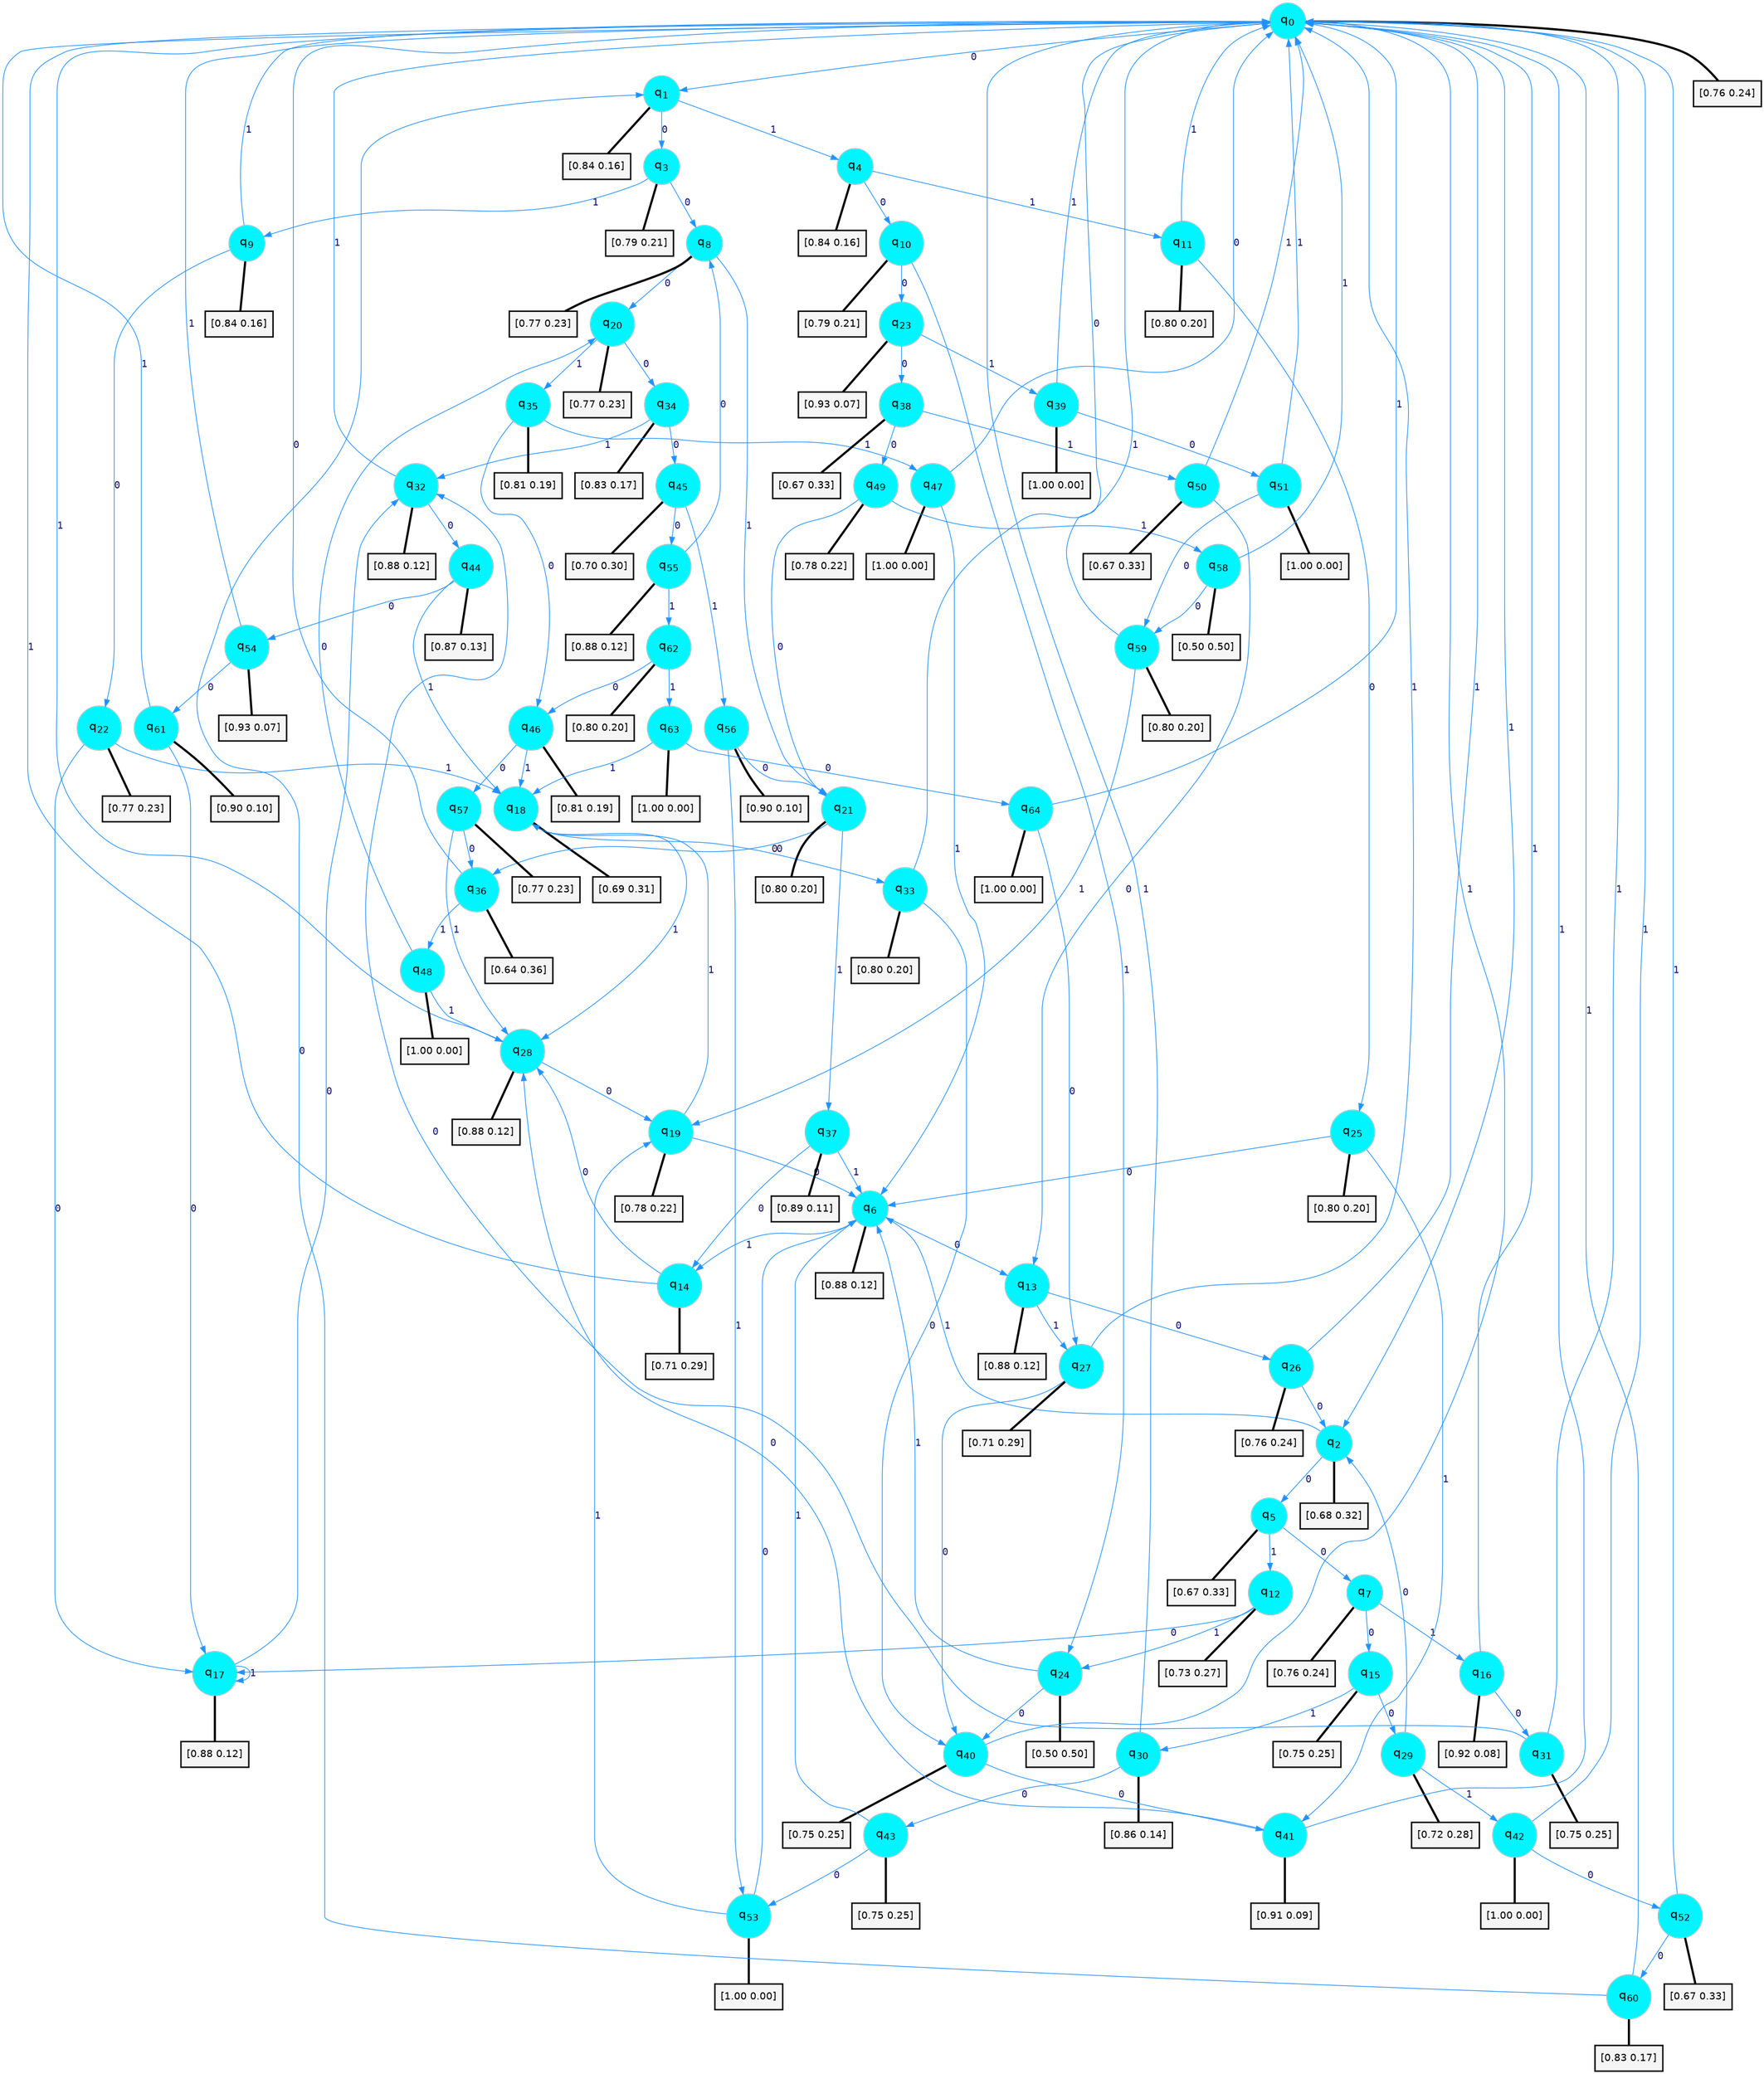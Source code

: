 digraph G {
graph [
bgcolor=transparent, dpi=300, rankdir=TD, size="40,25"];
node [
color=gray, fillcolor=turquoise1, fontcolor=black, fontname=Helvetica, fontsize=16, fontweight=bold, shape=circle, style=filled];
edge [
arrowsize=1, color=dodgerblue1, fontcolor=midnightblue, fontname=courier, fontweight=bold, penwidth=1, style=solid, weight=20];
0[label=<q<SUB>0</SUB>>];
1[label=<q<SUB>1</SUB>>];
2[label=<q<SUB>2</SUB>>];
3[label=<q<SUB>3</SUB>>];
4[label=<q<SUB>4</SUB>>];
5[label=<q<SUB>5</SUB>>];
6[label=<q<SUB>6</SUB>>];
7[label=<q<SUB>7</SUB>>];
8[label=<q<SUB>8</SUB>>];
9[label=<q<SUB>9</SUB>>];
10[label=<q<SUB>10</SUB>>];
11[label=<q<SUB>11</SUB>>];
12[label=<q<SUB>12</SUB>>];
13[label=<q<SUB>13</SUB>>];
14[label=<q<SUB>14</SUB>>];
15[label=<q<SUB>15</SUB>>];
16[label=<q<SUB>16</SUB>>];
17[label=<q<SUB>17</SUB>>];
18[label=<q<SUB>18</SUB>>];
19[label=<q<SUB>19</SUB>>];
20[label=<q<SUB>20</SUB>>];
21[label=<q<SUB>21</SUB>>];
22[label=<q<SUB>22</SUB>>];
23[label=<q<SUB>23</SUB>>];
24[label=<q<SUB>24</SUB>>];
25[label=<q<SUB>25</SUB>>];
26[label=<q<SUB>26</SUB>>];
27[label=<q<SUB>27</SUB>>];
28[label=<q<SUB>28</SUB>>];
29[label=<q<SUB>29</SUB>>];
30[label=<q<SUB>30</SUB>>];
31[label=<q<SUB>31</SUB>>];
32[label=<q<SUB>32</SUB>>];
33[label=<q<SUB>33</SUB>>];
34[label=<q<SUB>34</SUB>>];
35[label=<q<SUB>35</SUB>>];
36[label=<q<SUB>36</SUB>>];
37[label=<q<SUB>37</SUB>>];
38[label=<q<SUB>38</SUB>>];
39[label=<q<SUB>39</SUB>>];
40[label=<q<SUB>40</SUB>>];
41[label=<q<SUB>41</SUB>>];
42[label=<q<SUB>42</SUB>>];
43[label=<q<SUB>43</SUB>>];
44[label=<q<SUB>44</SUB>>];
45[label=<q<SUB>45</SUB>>];
46[label=<q<SUB>46</SUB>>];
47[label=<q<SUB>47</SUB>>];
48[label=<q<SUB>48</SUB>>];
49[label=<q<SUB>49</SUB>>];
50[label=<q<SUB>50</SUB>>];
51[label=<q<SUB>51</SUB>>];
52[label=<q<SUB>52</SUB>>];
53[label=<q<SUB>53</SUB>>];
54[label=<q<SUB>54</SUB>>];
55[label=<q<SUB>55</SUB>>];
56[label=<q<SUB>56</SUB>>];
57[label=<q<SUB>57</SUB>>];
58[label=<q<SUB>58</SUB>>];
59[label=<q<SUB>59</SUB>>];
60[label=<q<SUB>60</SUB>>];
61[label=<q<SUB>61</SUB>>];
62[label=<q<SUB>62</SUB>>];
63[label=<q<SUB>63</SUB>>];
64[label=<q<SUB>64</SUB>>];
65[label="[0.76 0.24]", shape=box,fontcolor=black, fontname=Helvetica, fontsize=14, penwidth=2, fillcolor=whitesmoke,color=black];
66[label="[0.84 0.16]", shape=box,fontcolor=black, fontname=Helvetica, fontsize=14, penwidth=2, fillcolor=whitesmoke,color=black];
67[label="[0.68 0.32]", shape=box,fontcolor=black, fontname=Helvetica, fontsize=14, penwidth=2, fillcolor=whitesmoke,color=black];
68[label="[0.79 0.21]", shape=box,fontcolor=black, fontname=Helvetica, fontsize=14, penwidth=2, fillcolor=whitesmoke,color=black];
69[label="[0.84 0.16]", shape=box,fontcolor=black, fontname=Helvetica, fontsize=14, penwidth=2, fillcolor=whitesmoke,color=black];
70[label="[0.67 0.33]", shape=box,fontcolor=black, fontname=Helvetica, fontsize=14, penwidth=2, fillcolor=whitesmoke,color=black];
71[label="[0.88 0.12]", shape=box,fontcolor=black, fontname=Helvetica, fontsize=14, penwidth=2, fillcolor=whitesmoke,color=black];
72[label="[0.76 0.24]", shape=box,fontcolor=black, fontname=Helvetica, fontsize=14, penwidth=2, fillcolor=whitesmoke,color=black];
73[label="[0.77 0.23]", shape=box,fontcolor=black, fontname=Helvetica, fontsize=14, penwidth=2, fillcolor=whitesmoke,color=black];
74[label="[0.84 0.16]", shape=box,fontcolor=black, fontname=Helvetica, fontsize=14, penwidth=2, fillcolor=whitesmoke,color=black];
75[label="[0.79 0.21]", shape=box,fontcolor=black, fontname=Helvetica, fontsize=14, penwidth=2, fillcolor=whitesmoke,color=black];
76[label="[0.80 0.20]", shape=box,fontcolor=black, fontname=Helvetica, fontsize=14, penwidth=2, fillcolor=whitesmoke,color=black];
77[label="[0.73 0.27]", shape=box,fontcolor=black, fontname=Helvetica, fontsize=14, penwidth=2, fillcolor=whitesmoke,color=black];
78[label="[0.88 0.12]", shape=box,fontcolor=black, fontname=Helvetica, fontsize=14, penwidth=2, fillcolor=whitesmoke,color=black];
79[label="[0.71 0.29]", shape=box,fontcolor=black, fontname=Helvetica, fontsize=14, penwidth=2, fillcolor=whitesmoke,color=black];
80[label="[0.75 0.25]", shape=box,fontcolor=black, fontname=Helvetica, fontsize=14, penwidth=2, fillcolor=whitesmoke,color=black];
81[label="[0.92 0.08]", shape=box,fontcolor=black, fontname=Helvetica, fontsize=14, penwidth=2, fillcolor=whitesmoke,color=black];
82[label="[0.88 0.12]", shape=box,fontcolor=black, fontname=Helvetica, fontsize=14, penwidth=2, fillcolor=whitesmoke,color=black];
83[label="[0.69 0.31]", shape=box,fontcolor=black, fontname=Helvetica, fontsize=14, penwidth=2, fillcolor=whitesmoke,color=black];
84[label="[0.78 0.22]", shape=box,fontcolor=black, fontname=Helvetica, fontsize=14, penwidth=2, fillcolor=whitesmoke,color=black];
85[label="[0.77 0.23]", shape=box,fontcolor=black, fontname=Helvetica, fontsize=14, penwidth=2, fillcolor=whitesmoke,color=black];
86[label="[0.80 0.20]", shape=box,fontcolor=black, fontname=Helvetica, fontsize=14, penwidth=2, fillcolor=whitesmoke,color=black];
87[label="[0.77 0.23]", shape=box,fontcolor=black, fontname=Helvetica, fontsize=14, penwidth=2, fillcolor=whitesmoke,color=black];
88[label="[0.93 0.07]", shape=box,fontcolor=black, fontname=Helvetica, fontsize=14, penwidth=2, fillcolor=whitesmoke,color=black];
89[label="[0.50 0.50]", shape=box,fontcolor=black, fontname=Helvetica, fontsize=14, penwidth=2, fillcolor=whitesmoke,color=black];
90[label="[0.80 0.20]", shape=box,fontcolor=black, fontname=Helvetica, fontsize=14, penwidth=2, fillcolor=whitesmoke,color=black];
91[label="[0.76 0.24]", shape=box,fontcolor=black, fontname=Helvetica, fontsize=14, penwidth=2, fillcolor=whitesmoke,color=black];
92[label="[0.71 0.29]", shape=box,fontcolor=black, fontname=Helvetica, fontsize=14, penwidth=2, fillcolor=whitesmoke,color=black];
93[label="[0.88 0.12]", shape=box,fontcolor=black, fontname=Helvetica, fontsize=14, penwidth=2, fillcolor=whitesmoke,color=black];
94[label="[0.72 0.28]", shape=box,fontcolor=black, fontname=Helvetica, fontsize=14, penwidth=2, fillcolor=whitesmoke,color=black];
95[label="[0.86 0.14]", shape=box,fontcolor=black, fontname=Helvetica, fontsize=14, penwidth=2, fillcolor=whitesmoke,color=black];
96[label="[0.75 0.25]", shape=box,fontcolor=black, fontname=Helvetica, fontsize=14, penwidth=2, fillcolor=whitesmoke,color=black];
97[label="[0.88 0.12]", shape=box,fontcolor=black, fontname=Helvetica, fontsize=14, penwidth=2, fillcolor=whitesmoke,color=black];
98[label="[0.80 0.20]", shape=box,fontcolor=black, fontname=Helvetica, fontsize=14, penwidth=2, fillcolor=whitesmoke,color=black];
99[label="[0.83 0.17]", shape=box,fontcolor=black, fontname=Helvetica, fontsize=14, penwidth=2, fillcolor=whitesmoke,color=black];
100[label="[0.81 0.19]", shape=box,fontcolor=black, fontname=Helvetica, fontsize=14, penwidth=2, fillcolor=whitesmoke,color=black];
101[label="[0.64 0.36]", shape=box,fontcolor=black, fontname=Helvetica, fontsize=14, penwidth=2, fillcolor=whitesmoke,color=black];
102[label="[0.89 0.11]", shape=box,fontcolor=black, fontname=Helvetica, fontsize=14, penwidth=2, fillcolor=whitesmoke,color=black];
103[label="[0.67 0.33]", shape=box,fontcolor=black, fontname=Helvetica, fontsize=14, penwidth=2, fillcolor=whitesmoke,color=black];
104[label="[1.00 0.00]", shape=box,fontcolor=black, fontname=Helvetica, fontsize=14, penwidth=2, fillcolor=whitesmoke,color=black];
105[label="[0.75 0.25]", shape=box,fontcolor=black, fontname=Helvetica, fontsize=14, penwidth=2, fillcolor=whitesmoke,color=black];
106[label="[0.91 0.09]", shape=box,fontcolor=black, fontname=Helvetica, fontsize=14, penwidth=2, fillcolor=whitesmoke,color=black];
107[label="[1.00 0.00]", shape=box,fontcolor=black, fontname=Helvetica, fontsize=14, penwidth=2, fillcolor=whitesmoke,color=black];
108[label="[0.75 0.25]", shape=box,fontcolor=black, fontname=Helvetica, fontsize=14, penwidth=2, fillcolor=whitesmoke,color=black];
109[label="[0.87 0.13]", shape=box,fontcolor=black, fontname=Helvetica, fontsize=14, penwidth=2, fillcolor=whitesmoke,color=black];
110[label="[0.70 0.30]", shape=box,fontcolor=black, fontname=Helvetica, fontsize=14, penwidth=2, fillcolor=whitesmoke,color=black];
111[label="[0.81 0.19]", shape=box,fontcolor=black, fontname=Helvetica, fontsize=14, penwidth=2, fillcolor=whitesmoke,color=black];
112[label="[1.00 0.00]", shape=box,fontcolor=black, fontname=Helvetica, fontsize=14, penwidth=2, fillcolor=whitesmoke,color=black];
113[label="[1.00 0.00]", shape=box,fontcolor=black, fontname=Helvetica, fontsize=14, penwidth=2, fillcolor=whitesmoke,color=black];
114[label="[0.78 0.22]", shape=box,fontcolor=black, fontname=Helvetica, fontsize=14, penwidth=2, fillcolor=whitesmoke,color=black];
115[label="[0.67 0.33]", shape=box,fontcolor=black, fontname=Helvetica, fontsize=14, penwidth=2, fillcolor=whitesmoke,color=black];
116[label="[1.00 0.00]", shape=box,fontcolor=black, fontname=Helvetica, fontsize=14, penwidth=2, fillcolor=whitesmoke,color=black];
117[label="[0.67 0.33]", shape=box,fontcolor=black, fontname=Helvetica, fontsize=14, penwidth=2, fillcolor=whitesmoke,color=black];
118[label="[1.00 0.00]", shape=box,fontcolor=black, fontname=Helvetica, fontsize=14, penwidth=2, fillcolor=whitesmoke,color=black];
119[label="[0.93 0.07]", shape=box,fontcolor=black, fontname=Helvetica, fontsize=14, penwidth=2, fillcolor=whitesmoke,color=black];
120[label="[0.88 0.12]", shape=box,fontcolor=black, fontname=Helvetica, fontsize=14, penwidth=2, fillcolor=whitesmoke,color=black];
121[label="[0.90 0.10]", shape=box,fontcolor=black, fontname=Helvetica, fontsize=14, penwidth=2, fillcolor=whitesmoke,color=black];
122[label="[0.77 0.23]", shape=box,fontcolor=black, fontname=Helvetica, fontsize=14, penwidth=2, fillcolor=whitesmoke,color=black];
123[label="[0.50 0.50]", shape=box,fontcolor=black, fontname=Helvetica, fontsize=14, penwidth=2, fillcolor=whitesmoke,color=black];
124[label="[0.80 0.20]", shape=box,fontcolor=black, fontname=Helvetica, fontsize=14, penwidth=2, fillcolor=whitesmoke,color=black];
125[label="[0.83 0.17]", shape=box,fontcolor=black, fontname=Helvetica, fontsize=14, penwidth=2, fillcolor=whitesmoke,color=black];
126[label="[0.90 0.10]", shape=box,fontcolor=black, fontname=Helvetica, fontsize=14, penwidth=2, fillcolor=whitesmoke,color=black];
127[label="[0.80 0.20]", shape=box,fontcolor=black, fontname=Helvetica, fontsize=14, penwidth=2, fillcolor=whitesmoke,color=black];
128[label="[1.00 0.00]", shape=box,fontcolor=black, fontname=Helvetica, fontsize=14, penwidth=2, fillcolor=whitesmoke,color=black];
129[label="[1.00 0.00]", shape=box,fontcolor=black, fontname=Helvetica, fontsize=14, penwidth=2, fillcolor=whitesmoke,color=black];
0->1 [label=0];
0->2 [label=1];
0->65 [arrowhead=none, penwidth=3,color=black];
1->3 [label=0];
1->4 [label=1];
1->66 [arrowhead=none, penwidth=3,color=black];
2->5 [label=0];
2->6 [label=1];
2->67 [arrowhead=none, penwidth=3,color=black];
3->8 [label=0];
3->9 [label=1];
3->68 [arrowhead=none, penwidth=3,color=black];
4->10 [label=0];
4->11 [label=1];
4->69 [arrowhead=none, penwidth=3,color=black];
5->7 [label=0];
5->12 [label=1];
5->70 [arrowhead=none, penwidth=3,color=black];
6->13 [label=0];
6->14 [label=1];
6->71 [arrowhead=none, penwidth=3,color=black];
7->15 [label=0];
7->16 [label=1];
7->72 [arrowhead=none, penwidth=3,color=black];
8->20 [label=0];
8->21 [label=1];
8->73 [arrowhead=none, penwidth=3,color=black];
9->22 [label=0];
9->0 [label=1];
9->74 [arrowhead=none, penwidth=3,color=black];
10->23 [label=0];
10->24 [label=1];
10->75 [arrowhead=none, penwidth=3,color=black];
11->25 [label=0];
11->0 [label=1];
11->76 [arrowhead=none, penwidth=3,color=black];
12->17 [label=0];
12->24 [label=1];
12->77 [arrowhead=none, penwidth=3,color=black];
13->26 [label=0];
13->27 [label=1];
13->78 [arrowhead=none, penwidth=3,color=black];
14->28 [label=0];
14->0 [label=1];
14->79 [arrowhead=none, penwidth=3,color=black];
15->29 [label=0];
15->30 [label=1];
15->80 [arrowhead=none, penwidth=3,color=black];
16->31 [label=0];
16->0 [label=1];
16->81 [arrowhead=none, penwidth=3,color=black];
17->32 [label=0];
17->17 [label=1];
17->82 [arrowhead=none, penwidth=3,color=black];
18->33 [label=0];
18->28 [label=1];
18->83 [arrowhead=none, penwidth=3,color=black];
19->6 [label=0];
19->18 [label=1];
19->84 [arrowhead=none, penwidth=3,color=black];
20->34 [label=0];
20->35 [label=1];
20->85 [arrowhead=none, penwidth=3,color=black];
21->36 [label=0];
21->37 [label=1];
21->86 [arrowhead=none, penwidth=3,color=black];
22->17 [label=0];
22->18 [label=1];
22->87 [arrowhead=none, penwidth=3,color=black];
23->38 [label=0];
23->39 [label=1];
23->88 [arrowhead=none, penwidth=3,color=black];
24->40 [label=0];
24->6 [label=1];
24->89 [arrowhead=none, penwidth=3,color=black];
25->6 [label=0];
25->41 [label=1];
25->90 [arrowhead=none, penwidth=3,color=black];
26->2 [label=0];
26->0 [label=1];
26->91 [arrowhead=none, penwidth=3,color=black];
27->40 [label=0];
27->0 [label=1];
27->92 [arrowhead=none, penwidth=3,color=black];
28->19 [label=0];
28->0 [label=1];
28->93 [arrowhead=none, penwidth=3,color=black];
29->2 [label=0];
29->42 [label=1];
29->94 [arrowhead=none, penwidth=3,color=black];
30->43 [label=0];
30->0 [label=1];
30->95 [arrowhead=none, penwidth=3,color=black];
31->32 [label=0];
31->0 [label=1];
31->96 [arrowhead=none, penwidth=3,color=black];
32->44 [label=0];
32->0 [label=1];
32->97 [arrowhead=none, penwidth=3,color=black];
33->40 [label=0];
33->0 [label=1];
33->98 [arrowhead=none, penwidth=3,color=black];
34->45 [label=0];
34->32 [label=1];
34->99 [arrowhead=none, penwidth=3,color=black];
35->46 [label=0];
35->47 [label=1];
35->100 [arrowhead=none, penwidth=3,color=black];
36->0 [label=0];
36->48 [label=1];
36->101 [arrowhead=none, penwidth=3,color=black];
37->14 [label=0];
37->6 [label=1];
37->102 [arrowhead=none, penwidth=3,color=black];
38->49 [label=0];
38->50 [label=1];
38->103 [arrowhead=none, penwidth=3,color=black];
39->51 [label=0];
39->0 [label=1];
39->104 [arrowhead=none, penwidth=3,color=black];
40->41 [label=0];
40->0 [label=1];
40->105 [arrowhead=none, penwidth=3,color=black];
41->28 [label=0];
41->0 [label=1];
41->106 [arrowhead=none, penwidth=3,color=black];
42->52 [label=0];
42->0 [label=1];
42->107 [arrowhead=none, penwidth=3,color=black];
43->53 [label=0];
43->6 [label=1];
43->108 [arrowhead=none, penwidth=3,color=black];
44->54 [label=0];
44->18 [label=1];
44->109 [arrowhead=none, penwidth=3,color=black];
45->55 [label=0];
45->56 [label=1];
45->110 [arrowhead=none, penwidth=3,color=black];
46->57 [label=0];
46->18 [label=1];
46->111 [arrowhead=none, penwidth=3,color=black];
47->0 [label=0];
47->6 [label=1];
47->112 [arrowhead=none, penwidth=3,color=black];
48->20 [label=0];
48->28 [label=1];
48->113 [arrowhead=none, penwidth=3,color=black];
49->21 [label=0];
49->58 [label=1];
49->114 [arrowhead=none, penwidth=3,color=black];
50->13 [label=0];
50->0 [label=1];
50->115 [arrowhead=none, penwidth=3,color=black];
51->59 [label=0];
51->0 [label=1];
51->116 [arrowhead=none, penwidth=3,color=black];
52->60 [label=0];
52->0 [label=1];
52->117 [arrowhead=none, penwidth=3,color=black];
53->6 [label=0];
53->19 [label=1];
53->118 [arrowhead=none, penwidth=3,color=black];
54->61 [label=0];
54->0 [label=1];
54->119 [arrowhead=none, penwidth=3,color=black];
55->8 [label=0];
55->62 [label=1];
55->120 [arrowhead=none, penwidth=3,color=black];
56->21 [label=0];
56->53 [label=1];
56->121 [arrowhead=none, penwidth=3,color=black];
57->36 [label=0];
57->28 [label=1];
57->122 [arrowhead=none, penwidth=3,color=black];
58->59 [label=0];
58->0 [label=1];
58->123 [arrowhead=none, penwidth=3,color=black];
59->0 [label=0];
59->19 [label=1];
59->124 [arrowhead=none, penwidth=3,color=black];
60->1 [label=0];
60->0 [label=1];
60->125 [arrowhead=none, penwidth=3,color=black];
61->17 [label=0];
61->0 [label=1];
61->126 [arrowhead=none, penwidth=3,color=black];
62->46 [label=0];
62->63 [label=1];
62->127 [arrowhead=none, penwidth=3,color=black];
63->64 [label=0];
63->18 [label=1];
63->128 [arrowhead=none, penwidth=3,color=black];
64->27 [label=0];
64->0 [label=1];
64->129 [arrowhead=none, penwidth=3,color=black];
}
